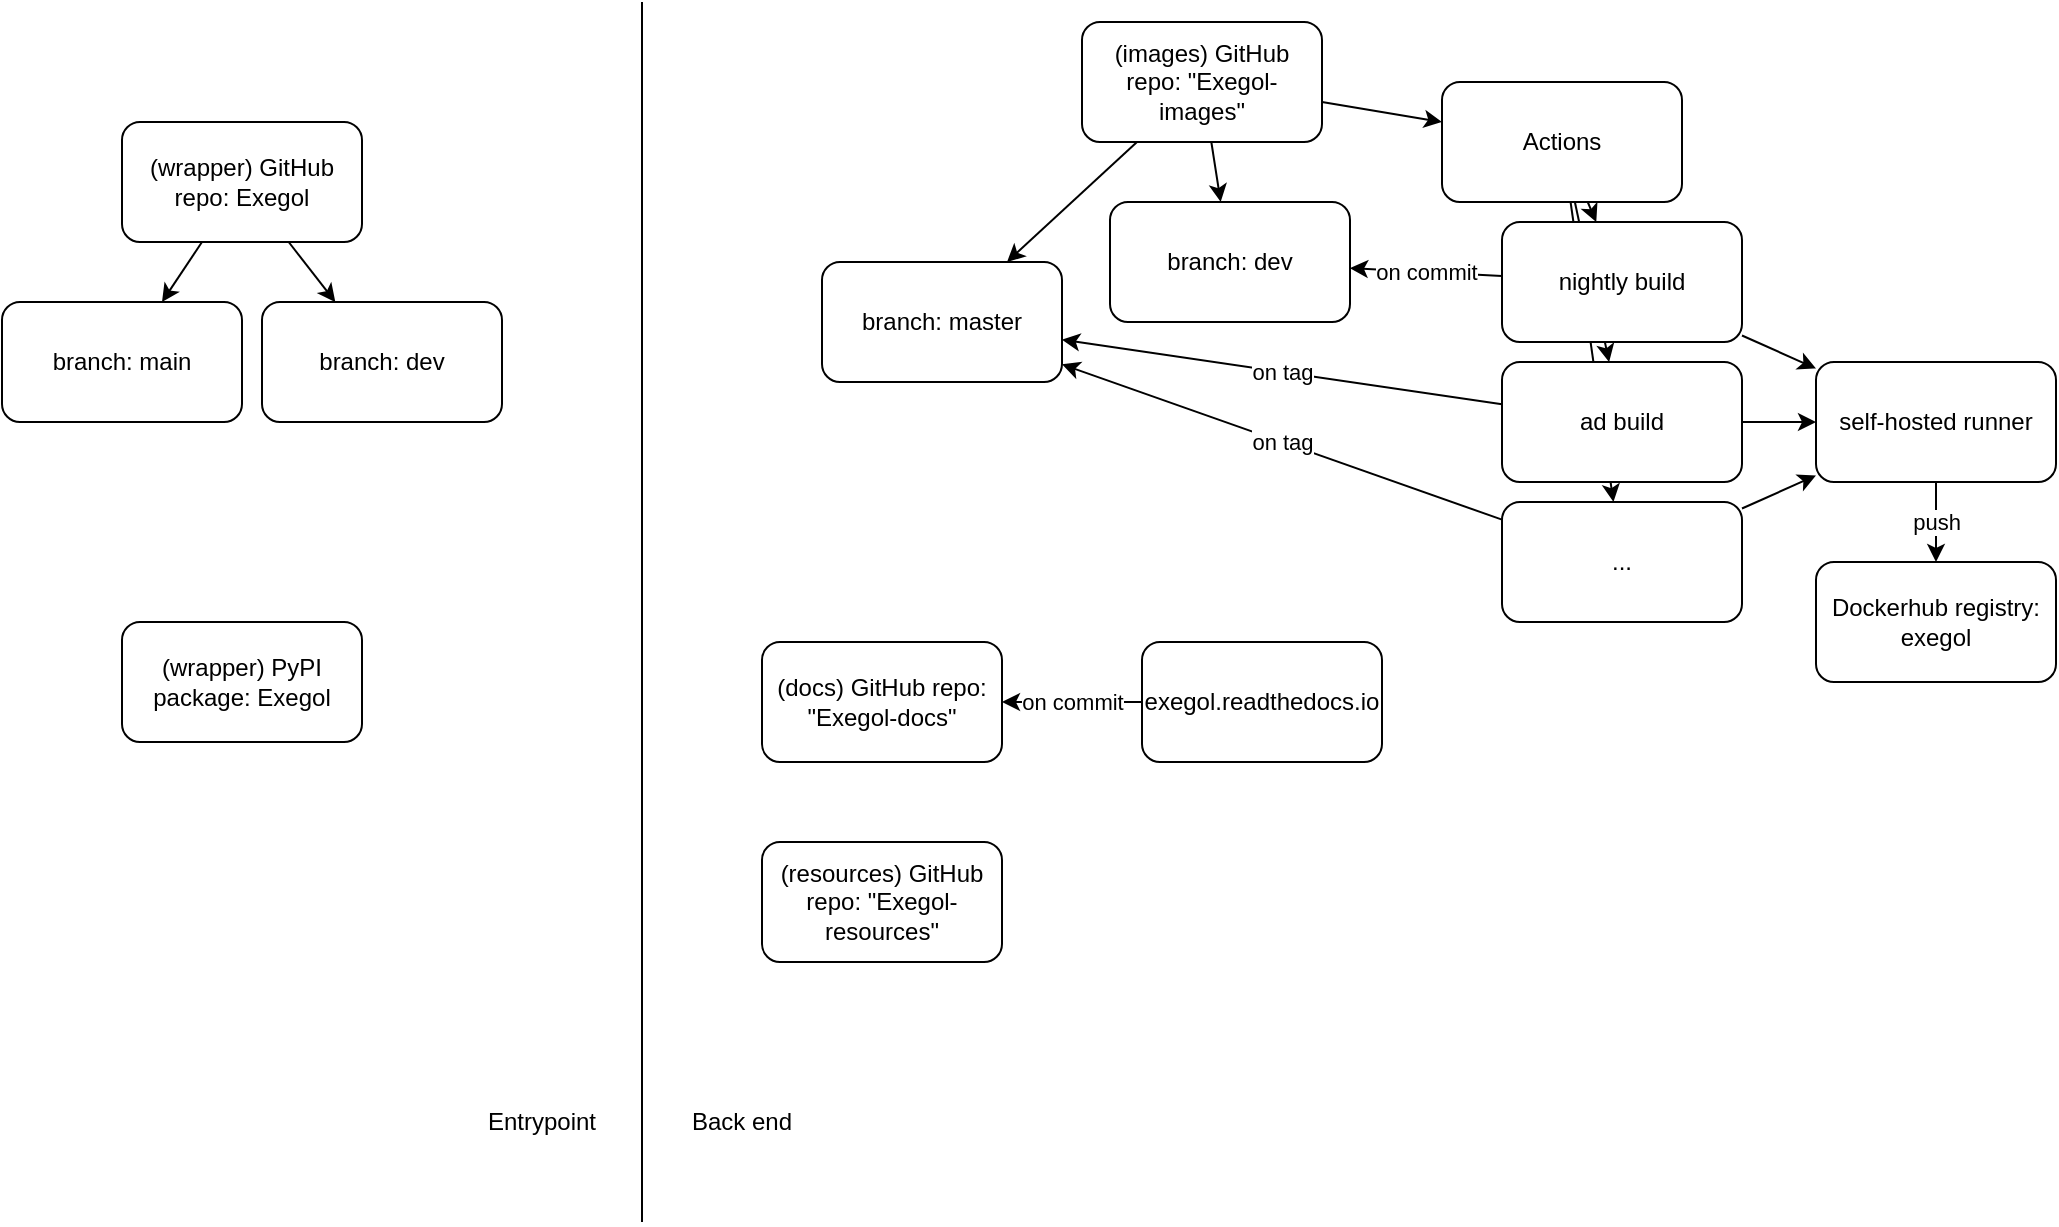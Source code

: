 <mxfile version="19.0.3" type="device"><diagram id="l7Ng9qnX4u8ULg11-bzS" name="Page-1"><mxGraphModel dx="1958" dy="753" grid="1" gridSize="10" guides="1" tooltips="1" connect="1" arrows="1" fold="1" page="1" pageScale="1" pageWidth="827" pageHeight="1169" math="0" shadow="0"><root><mxCell id="0"/><mxCell id="1" parent="0"/><mxCell id="LFfhixU04E0nd9JXUjz7-11" style="edgeStyle=none;rounded=0;orthogonalLoop=1;jettySize=auto;html=1;" edge="1" parent="1" source="LFfhixU04E0nd9JXUjz7-1" target="LFfhixU04E0nd9JXUjz7-6"><mxGeometry relative="1" as="geometry"/></mxCell><mxCell id="LFfhixU04E0nd9JXUjz7-12" style="edgeStyle=none;rounded=0;orthogonalLoop=1;jettySize=auto;html=1;" edge="1" parent="1" source="LFfhixU04E0nd9JXUjz7-1" target="LFfhixU04E0nd9JXUjz7-7"><mxGeometry relative="1" as="geometry"/></mxCell><mxCell id="LFfhixU04E0nd9JXUjz7-1" value="(wrapper) GitHub repo: Exegol" style="rounded=1;whiteSpace=wrap;html=1;" vertex="1" parent="1"><mxGeometry x="-20" y="100" width="120" height="60" as="geometry"/></mxCell><mxCell id="LFfhixU04E0nd9JXUjz7-3" value="(wrapper) PyPI package: Exegol" style="rounded=1;whiteSpace=wrap;html=1;" vertex="1" parent="1"><mxGeometry x="-20" y="350" width="120" height="60" as="geometry"/></mxCell><mxCell id="LFfhixU04E0nd9JXUjz7-13" style="edgeStyle=none;rounded=0;orthogonalLoop=1;jettySize=auto;html=1;" edge="1" parent="1" source="LFfhixU04E0nd9JXUjz7-4" target="LFfhixU04E0nd9JXUjz7-8"><mxGeometry relative="1" as="geometry"/></mxCell><mxCell id="LFfhixU04E0nd9JXUjz7-14" style="edgeStyle=none;rounded=0;orthogonalLoop=1;jettySize=auto;html=1;" edge="1" parent="1" source="LFfhixU04E0nd9JXUjz7-4" target="LFfhixU04E0nd9JXUjz7-9"><mxGeometry relative="1" as="geometry"/></mxCell><mxCell id="LFfhixU04E0nd9JXUjz7-15" style="edgeStyle=none;rounded=0;orthogonalLoop=1;jettySize=auto;html=1;" edge="1" parent="1" source="LFfhixU04E0nd9JXUjz7-4" target="LFfhixU04E0nd9JXUjz7-10"><mxGeometry relative="1" as="geometry"/></mxCell><mxCell id="LFfhixU04E0nd9JXUjz7-4" value="(images) GitHub repo: &quot;Exegol-images&quot;" style="rounded=1;whiteSpace=wrap;html=1;" vertex="1" parent="1"><mxGeometry x="460" y="50" width="120" height="60" as="geometry"/></mxCell><mxCell id="LFfhixU04E0nd9JXUjz7-37" value="push" style="edgeStyle=none;rounded=0;orthogonalLoop=1;jettySize=auto;html=1;" edge="1" parent="1" source="LFfhixU04E0nd9JXUjz7-5" target="LFfhixU04E0nd9JXUjz7-36"><mxGeometry relative="1" as="geometry"/></mxCell><mxCell id="LFfhixU04E0nd9JXUjz7-5" value="self-hosted runner" style="rounded=1;whiteSpace=wrap;html=1;" vertex="1" parent="1"><mxGeometry x="827" y="220" width="120" height="60" as="geometry"/></mxCell><mxCell id="LFfhixU04E0nd9JXUjz7-6" value="branch: main" style="rounded=1;whiteSpace=wrap;html=1;" vertex="1" parent="1"><mxGeometry x="-80" y="190" width="120" height="60" as="geometry"/></mxCell><mxCell id="LFfhixU04E0nd9JXUjz7-7" value="branch: dev" style="rounded=1;whiteSpace=wrap;html=1;" vertex="1" parent="1"><mxGeometry x="50" y="190" width="120" height="60" as="geometry"/></mxCell><mxCell id="LFfhixU04E0nd9JXUjz7-8" value="branch: master" style="rounded=1;whiteSpace=wrap;html=1;" vertex="1" parent="1"><mxGeometry x="330" y="170" width="120" height="60" as="geometry"/></mxCell><mxCell id="LFfhixU04E0nd9JXUjz7-9" value="branch: dev" style="rounded=1;whiteSpace=wrap;html=1;" vertex="1" parent="1"><mxGeometry x="474" y="140" width="120" height="60" as="geometry"/></mxCell><mxCell id="LFfhixU04E0nd9JXUjz7-19" style="edgeStyle=none;rounded=0;orthogonalLoop=1;jettySize=auto;html=1;" edge="1" parent="1" source="LFfhixU04E0nd9JXUjz7-10" target="LFfhixU04E0nd9JXUjz7-16"><mxGeometry relative="1" as="geometry"/></mxCell><mxCell id="LFfhixU04E0nd9JXUjz7-20" style="edgeStyle=none;rounded=0;orthogonalLoop=1;jettySize=auto;html=1;" edge="1" parent="1" source="LFfhixU04E0nd9JXUjz7-10" target="LFfhixU04E0nd9JXUjz7-17"><mxGeometry relative="1" as="geometry"/></mxCell><mxCell id="LFfhixU04E0nd9JXUjz7-21" style="edgeStyle=none;rounded=0;orthogonalLoop=1;jettySize=auto;html=1;" edge="1" parent="1" source="LFfhixU04E0nd9JXUjz7-10" target="LFfhixU04E0nd9JXUjz7-18"><mxGeometry relative="1" as="geometry"/></mxCell><mxCell id="LFfhixU04E0nd9JXUjz7-10" value="Actions" style="rounded=1;whiteSpace=wrap;html=1;" vertex="1" parent="1"><mxGeometry x="640" y="80" width="120" height="60" as="geometry"/></mxCell><mxCell id="LFfhixU04E0nd9JXUjz7-26" value="on commit" style="edgeStyle=none;rounded=0;orthogonalLoop=1;jettySize=auto;html=1;" edge="1" parent="1" source="LFfhixU04E0nd9JXUjz7-16" target="LFfhixU04E0nd9JXUjz7-9"><mxGeometry relative="1" as="geometry"/></mxCell><mxCell id="LFfhixU04E0nd9JXUjz7-33" style="edgeStyle=none;rounded=0;orthogonalLoop=1;jettySize=auto;html=1;" edge="1" parent="1" source="LFfhixU04E0nd9JXUjz7-16" target="LFfhixU04E0nd9JXUjz7-5"><mxGeometry relative="1" as="geometry"/></mxCell><mxCell id="LFfhixU04E0nd9JXUjz7-16" value="nightly build" style="rounded=1;whiteSpace=wrap;html=1;" vertex="1" parent="1"><mxGeometry x="670" y="150" width="120" height="60" as="geometry"/></mxCell><mxCell id="LFfhixU04E0nd9JXUjz7-27" value="on tag" style="edgeStyle=none;rounded=0;orthogonalLoop=1;jettySize=auto;html=1;" edge="1" parent="1" source="LFfhixU04E0nd9JXUjz7-17" target="LFfhixU04E0nd9JXUjz7-8"><mxGeometry relative="1" as="geometry"/></mxCell><mxCell id="LFfhixU04E0nd9JXUjz7-34" style="edgeStyle=none;rounded=0;orthogonalLoop=1;jettySize=auto;html=1;" edge="1" parent="1" source="LFfhixU04E0nd9JXUjz7-17" target="LFfhixU04E0nd9JXUjz7-5"><mxGeometry relative="1" as="geometry"/></mxCell><mxCell id="LFfhixU04E0nd9JXUjz7-17" value="ad build" style="rounded=1;whiteSpace=wrap;html=1;" vertex="1" parent="1"><mxGeometry x="670" y="220" width="120" height="60" as="geometry"/></mxCell><mxCell id="LFfhixU04E0nd9JXUjz7-28" value="on tag" style="edgeStyle=none;rounded=0;orthogonalLoop=1;jettySize=auto;html=1;" edge="1" parent="1" source="LFfhixU04E0nd9JXUjz7-18" target="LFfhixU04E0nd9JXUjz7-8"><mxGeometry relative="1" as="geometry"/></mxCell><mxCell id="LFfhixU04E0nd9JXUjz7-35" style="edgeStyle=none;rounded=0;orthogonalLoop=1;jettySize=auto;html=1;" edge="1" parent="1" source="LFfhixU04E0nd9JXUjz7-18" target="LFfhixU04E0nd9JXUjz7-5"><mxGeometry relative="1" as="geometry"/></mxCell><mxCell id="LFfhixU04E0nd9JXUjz7-18" value="..." style="rounded=1;whiteSpace=wrap;html=1;" vertex="1" parent="1"><mxGeometry x="670" y="290" width="120" height="60" as="geometry"/></mxCell><mxCell id="LFfhixU04E0nd9JXUjz7-29" value="(resources) GitHub repo: &quot;Exegol-resources&quot;" style="rounded=1;whiteSpace=wrap;html=1;" vertex="1" parent="1"><mxGeometry x="300" y="460" width="120" height="60" as="geometry"/></mxCell><mxCell id="LFfhixU04E0nd9JXUjz7-30" value="(docs) GitHub repo: &quot;Exegol-docs&quot;" style="rounded=1;whiteSpace=wrap;html=1;" vertex="1" parent="1"><mxGeometry x="300" y="360" width="120" height="60" as="geometry"/></mxCell><mxCell id="LFfhixU04E0nd9JXUjz7-32" value="on commit" style="edgeStyle=none;rounded=0;orthogonalLoop=1;jettySize=auto;html=1;" edge="1" parent="1" source="LFfhixU04E0nd9JXUjz7-31" target="LFfhixU04E0nd9JXUjz7-30"><mxGeometry relative="1" as="geometry"/></mxCell><mxCell id="LFfhixU04E0nd9JXUjz7-31" value="exegol.readthedocs.io" style="rounded=1;whiteSpace=wrap;html=1;" vertex="1" parent="1"><mxGeometry x="490" y="360" width="120" height="60" as="geometry"/></mxCell><mxCell id="LFfhixU04E0nd9JXUjz7-36" value="Dockerhub registry: exegol" style="rounded=1;whiteSpace=wrap;html=1;" vertex="1" parent="1"><mxGeometry x="827" y="320" width="120" height="60" as="geometry"/></mxCell><mxCell id="LFfhixU04E0nd9JXUjz7-38" value="" style="endArrow=none;html=1;rounded=0;" edge="1" parent="1"><mxGeometry width="50" height="50" relative="1" as="geometry"><mxPoint x="240" y="650" as="sourcePoint"/><mxPoint x="240" y="40" as="targetPoint"/></mxGeometry></mxCell><mxCell id="LFfhixU04E0nd9JXUjz7-40" value="Entrypoint" style="text;html=1;strokeColor=none;fillColor=none;align=center;verticalAlign=middle;whiteSpace=wrap;rounded=0;" vertex="1" parent="1"><mxGeometry x="160" y="585" width="60" height="30" as="geometry"/></mxCell><mxCell id="LFfhixU04E0nd9JXUjz7-42" value="Back end" style="text;html=1;strokeColor=none;fillColor=none;align=center;verticalAlign=middle;whiteSpace=wrap;rounded=0;" vertex="1" parent="1"><mxGeometry x="260" y="585" width="60" height="30" as="geometry"/></mxCell></root></mxGraphModel></diagram></mxfile>